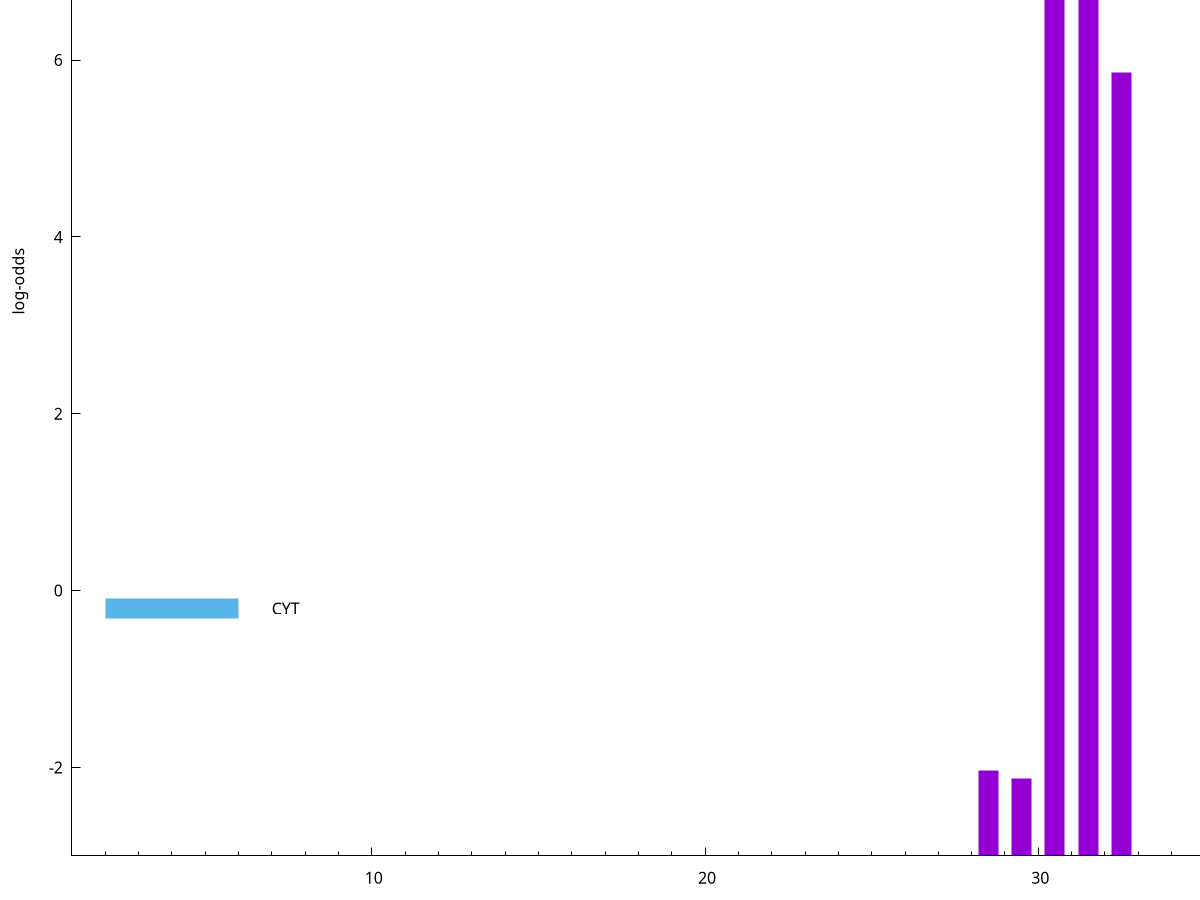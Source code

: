 set title "LipoP predictions for SRR4065698.gff"
set size 2., 1.4
set xrange [1:70] 
set mxtics 10
set yrange [-3:10]
set y2range [0:13]
set ylabel "log-odds"
set term postscript eps color solid "Helvetica" 30
set output "SRR4065698.gff.eps"
set arrow from 2,8.9625 to 6,8.9625 nohead lt 1 lw 20
set label "SpI" at 7,8.9625
set arrow from 2,7.34197 to 6,7.34197 nohead lt 4 lw 20
set label "TMH" at 7,7.34197
set arrow from 2,-0.200913 to 6,-0.200913 nohead lt 3 lw 20
set label "CYT" at 7,-0.200913
set arrow from 2,8.9625 to 6,8.9625 nohead lt 1 lw 20
set label "SpI" at 7,8.9625
# NOTE: The scores below are the log-odds scores with the threshold
# NOTE: subtracted (a hack to make gnuplot make the histogram all
# NOTE: look nice).
plot "-" axes x1y2 title "" with impulses lt 1 lw 20
30.500000 11.243210
31.500000 10.100200
32.500000 8.855510
28.500000 0.970530
29.500000 0.877130
e
exit
